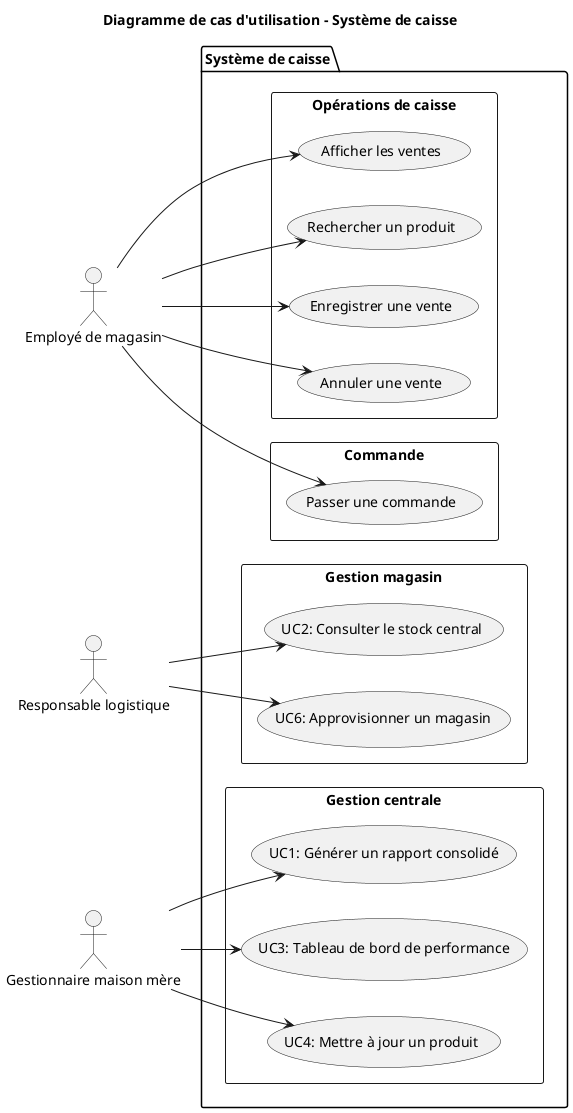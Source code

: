 @startuml
title Diagramme de cas d'utilisation - Système de caisse

left to right direction

actor "Employé de magasin" as Empl
actor "Responsable logistique" as Resp
actor "Gestionnaire maison mère" as Gest

package "Système de caisse" {

  rectangle "Opérations de caisse" {
    usecase "Afficher les ventes" as UC_AfficherVente
    usecase "Rechercher un produit" as UC_RechercherProduit
    usecase "Enregistrer une vente" as UC_EnregistrerVente
    usecase "Annuler une vente" as UC_AnnulerVente
  }

  rectangle "Commande" {
    usecase "Passer une commande" as UC_Commande
  }

  rectangle "Gestion magasin" {
    usecase "UC2: Consulter le stock central" as UC_ConsulterStock
    usecase "UC6: Approvisionner un magasin" as UC_Approvisionner
  }

  rectangle "Gestion centrale" {
    usecase "UC1: Générer un rapport consolidé" as UC_GenererRapport
    usecase "UC3: Tableau de bord de performance" as UC_TDB
    usecase "UC4: Mettre à jour un produit" as UC_MAJProduit
  }
}

' Relations
Empl --> UC_AfficherVente
Empl --> UC_RechercherProduit
Empl --> UC_EnregistrerVente
Empl --> UC_AnnulerVente
Empl --> UC_Commande

Resp --> UC_ConsulterStock
Resp --> UC_Approvisionner

Gest --> UC_GenererRapport
Gest --> UC_TDB
Gest --> UC_MAJProduit

@enduml
